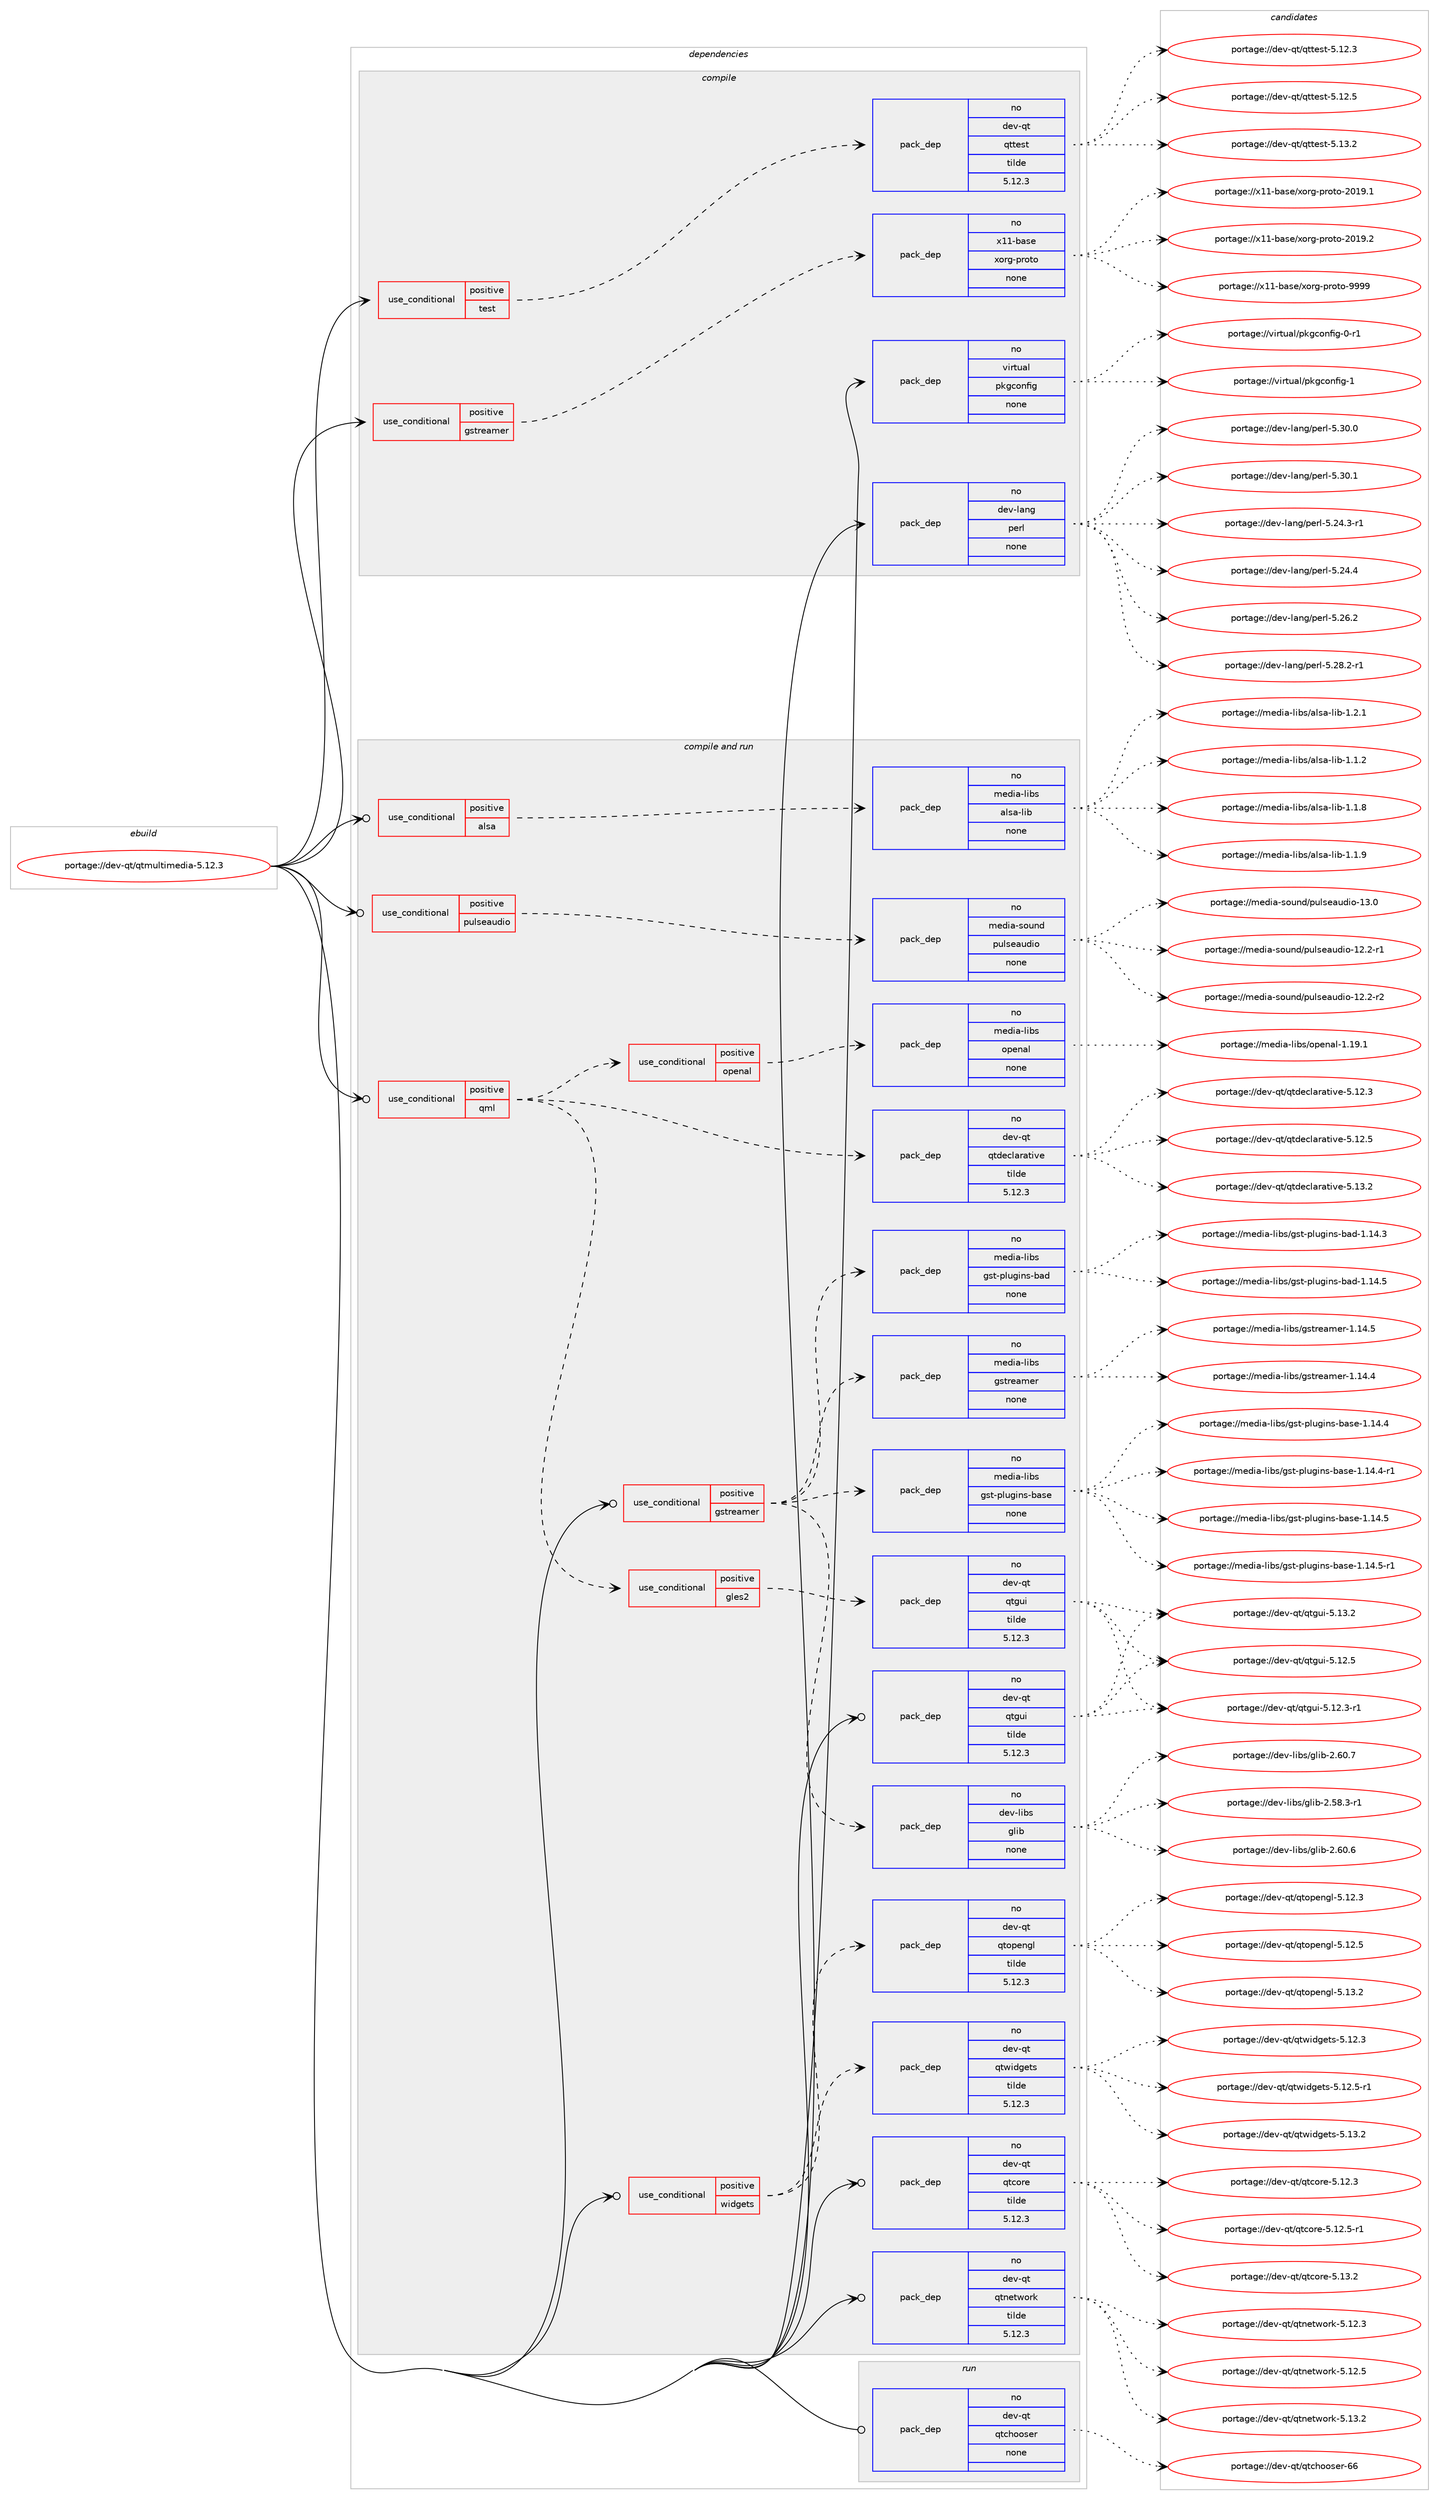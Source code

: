 digraph prolog {

# *************
# Graph options
# *************

newrank=true;
concentrate=true;
compound=true;
graph [rankdir=LR,fontname=Helvetica,fontsize=10,ranksep=1.5];#, ranksep=2.5, nodesep=0.2];
edge  [arrowhead=vee];
node  [fontname=Helvetica,fontsize=10];

# **********
# The ebuild
# **********

subgraph cluster_leftcol {
color=gray;
rank=same;
label=<<i>ebuild</i>>;
id [label="portage://dev-qt/qtmultimedia-5.12.3", color=red, width=4, href="../dev-qt/qtmultimedia-5.12.3.svg"];
}

# ****************
# The dependencies
# ****************

subgraph cluster_midcol {
color=gray;
label=<<i>dependencies</i>>;
subgraph cluster_compile {
fillcolor="#eeeeee";
style=filled;
label=<<i>compile</i>>;
subgraph cond41606 {
dependency181615 [label=<<TABLE BORDER="0" CELLBORDER="1" CELLSPACING="0" CELLPADDING="4"><TR><TD ROWSPAN="3" CELLPADDING="10">use_conditional</TD></TR><TR><TD>positive</TD></TR><TR><TD>gstreamer</TD></TR></TABLE>>, shape=none, color=red];
subgraph pack136594 {
dependency181616 [label=<<TABLE BORDER="0" CELLBORDER="1" CELLSPACING="0" CELLPADDING="4" WIDTH="220"><TR><TD ROWSPAN="6" CELLPADDING="30">pack_dep</TD></TR><TR><TD WIDTH="110">no</TD></TR><TR><TD>x11-base</TD></TR><TR><TD>xorg-proto</TD></TR><TR><TD>none</TD></TR><TR><TD></TD></TR></TABLE>>, shape=none, color=blue];
}
dependency181615:e -> dependency181616:w [weight=20,style="dashed",arrowhead="vee"];
}
id:e -> dependency181615:w [weight=20,style="solid",arrowhead="vee"];
subgraph cond41607 {
dependency181617 [label=<<TABLE BORDER="0" CELLBORDER="1" CELLSPACING="0" CELLPADDING="4"><TR><TD ROWSPAN="3" CELLPADDING="10">use_conditional</TD></TR><TR><TD>positive</TD></TR><TR><TD>test</TD></TR></TABLE>>, shape=none, color=red];
subgraph pack136595 {
dependency181618 [label=<<TABLE BORDER="0" CELLBORDER="1" CELLSPACING="0" CELLPADDING="4" WIDTH="220"><TR><TD ROWSPAN="6" CELLPADDING="30">pack_dep</TD></TR><TR><TD WIDTH="110">no</TD></TR><TR><TD>dev-qt</TD></TR><TR><TD>qttest</TD></TR><TR><TD>tilde</TD></TR><TR><TD>5.12.3</TD></TR></TABLE>>, shape=none, color=blue];
}
dependency181617:e -> dependency181618:w [weight=20,style="dashed",arrowhead="vee"];
}
id:e -> dependency181617:w [weight=20,style="solid",arrowhead="vee"];
subgraph pack136596 {
dependency181619 [label=<<TABLE BORDER="0" CELLBORDER="1" CELLSPACING="0" CELLPADDING="4" WIDTH="220"><TR><TD ROWSPAN="6" CELLPADDING="30">pack_dep</TD></TR><TR><TD WIDTH="110">no</TD></TR><TR><TD>dev-lang</TD></TR><TR><TD>perl</TD></TR><TR><TD>none</TD></TR><TR><TD></TD></TR></TABLE>>, shape=none, color=blue];
}
id:e -> dependency181619:w [weight=20,style="solid",arrowhead="vee"];
subgraph pack136597 {
dependency181620 [label=<<TABLE BORDER="0" CELLBORDER="1" CELLSPACING="0" CELLPADDING="4" WIDTH="220"><TR><TD ROWSPAN="6" CELLPADDING="30">pack_dep</TD></TR><TR><TD WIDTH="110">no</TD></TR><TR><TD>virtual</TD></TR><TR><TD>pkgconfig</TD></TR><TR><TD>none</TD></TR><TR><TD></TD></TR></TABLE>>, shape=none, color=blue];
}
id:e -> dependency181620:w [weight=20,style="solid",arrowhead="vee"];
}
subgraph cluster_compileandrun {
fillcolor="#eeeeee";
style=filled;
label=<<i>compile and run</i>>;
subgraph cond41608 {
dependency181621 [label=<<TABLE BORDER="0" CELLBORDER="1" CELLSPACING="0" CELLPADDING="4"><TR><TD ROWSPAN="3" CELLPADDING="10">use_conditional</TD></TR><TR><TD>positive</TD></TR><TR><TD>alsa</TD></TR></TABLE>>, shape=none, color=red];
subgraph pack136598 {
dependency181622 [label=<<TABLE BORDER="0" CELLBORDER="1" CELLSPACING="0" CELLPADDING="4" WIDTH="220"><TR><TD ROWSPAN="6" CELLPADDING="30">pack_dep</TD></TR><TR><TD WIDTH="110">no</TD></TR><TR><TD>media-libs</TD></TR><TR><TD>alsa-lib</TD></TR><TR><TD>none</TD></TR><TR><TD></TD></TR></TABLE>>, shape=none, color=blue];
}
dependency181621:e -> dependency181622:w [weight=20,style="dashed",arrowhead="vee"];
}
id:e -> dependency181621:w [weight=20,style="solid",arrowhead="odotvee"];
subgraph cond41609 {
dependency181623 [label=<<TABLE BORDER="0" CELLBORDER="1" CELLSPACING="0" CELLPADDING="4"><TR><TD ROWSPAN="3" CELLPADDING="10">use_conditional</TD></TR><TR><TD>positive</TD></TR><TR><TD>gstreamer</TD></TR></TABLE>>, shape=none, color=red];
subgraph pack136599 {
dependency181624 [label=<<TABLE BORDER="0" CELLBORDER="1" CELLSPACING="0" CELLPADDING="4" WIDTH="220"><TR><TD ROWSPAN="6" CELLPADDING="30">pack_dep</TD></TR><TR><TD WIDTH="110">no</TD></TR><TR><TD>dev-libs</TD></TR><TR><TD>glib</TD></TR><TR><TD>none</TD></TR><TR><TD></TD></TR></TABLE>>, shape=none, color=blue];
}
dependency181623:e -> dependency181624:w [weight=20,style="dashed",arrowhead="vee"];
subgraph pack136600 {
dependency181625 [label=<<TABLE BORDER="0" CELLBORDER="1" CELLSPACING="0" CELLPADDING="4" WIDTH="220"><TR><TD ROWSPAN="6" CELLPADDING="30">pack_dep</TD></TR><TR><TD WIDTH="110">no</TD></TR><TR><TD>media-libs</TD></TR><TR><TD>gstreamer</TD></TR><TR><TD>none</TD></TR><TR><TD></TD></TR></TABLE>>, shape=none, color=blue];
}
dependency181623:e -> dependency181625:w [weight=20,style="dashed",arrowhead="vee"];
subgraph pack136601 {
dependency181626 [label=<<TABLE BORDER="0" CELLBORDER="1" CELLSPACING="0" CELLPADDING="4" WIDTH="220"><TR><TD ROWSPAN="6" CELLPADDING="30">pack_dep</TD></TR><TR><TD WIDTH="110">no</TD></TR><TR><TD>media-libs</TD></TR><TR><TD>gst-plugins-bad</TD></TR><TR><TD>none</TD></TR><TR><TD></TD></TR></TABLE>>, shape=none, color=blue];
}
dependency181623:e -> dependency181626:w [weight=20,style="dashed",arrowhead="vee"];
subgraph pack136602 {
dependency181627 [label=<<TABLE BORDER="0" CELLBORDER="1" CELLSPACING="0" CELLPADDING="4" WIDTH="220"><TR><TD ROWSPAN="6" CELLPADDING="30">pack_dep</TD></TR><TR><TD WIDTH="110">no</TD></TR><TR><TD>media-libs</TD></TR><TR><TD>gst-plugins-base</TD></TR><TR><TD>none</TD></TR><TR><TD></TD></TR></TABLE>>, shape=none, color=blue];
}
dependency181623:e -> dependency181627:w [weight=20,style="dashed",arrowhead="vee"];
}
id:e -> dependency181623:w [weight=20,style="solid",arrowhead="odotvee"];
subgraph cond41610 {
dependency181628 [label=<<TABLE BORDER="0" CELLBORDER="1" CELLSPACING="0" CELLPADDING="4"><TR><TD ROWSPAN="3" CELLPADDING="10">use_conditional</TD></TR><TR><TD>positive</TD></TR><TR><TD>pulseaudio</TD></TR></TABLE>>, shape=none, color=red];
subgraph pack136603 {
dependency181629 [label=<<TABLE BORDER="0" CELLBORDER="1" CELLSPACING="0" CELLPADDING="4" WIDTH="220"><TR><TD ROWSPAN="6" CELLPADDING="30">pack_dep</TD></TR><TR><TD WIDTH="110">no</TD></TR><TR><TD>media-sound</TD></TR><TR><TD>pulseaudio</TD></TR><TR><TD>none</TD></TR><TR><TD></TD></TR></TABLE>>, shape=none, color=blue];
}
dependency181628:e -> dependency181629:w [weight=20,style="dashed",arrowhead="vee"];
}
id:e -> dependency181628:w [weight=20,style="solid",arrowhead="odotvee"];
subgraph cond41611 {
dependency181630 [label=<<TABLE BORDER="0" CELLBORDER="1" CELLSPACING="0" CELLPADDING="4"><TR><TD ROWSPAN="3" CELLPADDING="10">use_conditional</TD></TR><TR><TD>positive</TD></TR><TR><TD>qml</TD></TR></TABLE>>, shape=none, color=red];
subgraph pack136604 {
dependency181631 [label=<<TABLE BORDER="0" CELLBORDER="1" CELLSPACING="0" CELLPADDING="4" WIDTH="220"><TR><TD ROWSPAN="6" CELLPADDING="30">pack_dep</TD></TR><TR><TD WIDTH="110">no</TD></TR><TR><TD>dev-qt</TD></TR><TR><TD>qtdeclarative</TD></TR><TR><TD>tilde</TD></TR><TR><TD>5.12.3</TD></TR></TABLE>>, shape=none, color=blue];
}
dependency181630:e -> dependency181631:w [weight=20,style="dashed",arrowhead="vee"];
subgraph cond41612 {
dependency181632 [label=<<TABLE BORDER="0" CELLBORDER="1" CELLSPACING="0" CELLPADDING="4"><TR><TD ROWSPAN="3" CELLPADDING="10">use_conditional</TD></TR><TR><TD>positive</TD></TR><TR><TD>gles2</TD></TR></TABLE>>, shape=none, color=red];
subgraph pack136605 {
dependency181633 [label=<<TABLE BORDER="0" CELLBORDER="1" CELLSPACING="0" CELLPADDING="4" WIDTH="220"><TR><TD ROWSPAN="6" CELLPADDING="30">pack_dep</TD></TR><TR><TD WIDTH="110">no</TD></TR><TR><TD>dev-qt</TD></TR><TR><TD>qtgui</TD></TR><TR><TD>tilde</TD></TR><TR><TD>5.12.3</TD></TR></TABLE>>, shape=none, color=blue];
}
dependency181632:e -> dependency181633:w [weight=20,style="dashed",arrowhead="vee"];
}
dependency181630:e -> dependency181632:w [weight=20,style="dashed",arrowhead="vee"];
subgraph cond41613 {
dependency181634 [label=<<TABLE BORDER="0" CELLBORDER="1" CELLSPACING="0" CELLPADDING="4"><TR><TD ROWSPAN="3" CELLPADDING="10">use_conditional</TD></TR><TR><TD>positive</TD></TR><TR><TD>openal</TD></TR></TABLE>>, shape=none, color=red];
subgraph pack136606 {
dependency181635 [label=<<TABLE BORDER="0" CELLBORDER="1" CELLSPACING="0" CELLPADDING="4" WIDTH="220"><TR><TD ROWSPAN="6" CELLPADDING="30">pack_dep</TD></TR><TR><TD WIDTH="110">no</TD></TR><TR><TD>media-libs</TD></TR><TR><TD>openal</TD></TR><TR><TD>none</TD></TR><TR><TD></TD></TR></TABLE>>, shape=none, color=blue];
}
dependency181634:e -> dependency181635:w [weight=20,style="dashed",arrowhead="vee"];
}
dependency181630:e -> dependency181634:w [weight=20,style="dashed",arrowhead="vee"];
}
id:e -> dependency181630:w [weight=20,style="solid",arrowhead="odotvee"];
subgraph cond41614 {
dependency181636 [label=<<TABLE BORDER="0" CELLBORDER="1" CELLSPACING="0" CELLPADDING="4"><TR><TD ROWSPAN="3" CELLPADDING="10">use_conditional</TD></TR><TR><TD>positive</TD></TR><TR><TD>widgets</TD></TR></TABLE>>, shape=none, color=red];
subgraph pack136607 {
dependency181637 [label=<<TABLE BORDER="0" CELLBORDER="1" CELLSPACING="0" CELLPADDING="4" WIDTH="220"><TR><TD ROWSPAN="6" CELLPADDING="30">pack_dep</TD></TR><TR><TD WIDTH="110">no</TD></TR><TR><TD>dev-qt</TD></TR><TR><TD>qtopengl</TD></TR><TR><TD>tilde</TD></TR><TR><TD>5.12.3</TD></TR></TABLE>>, shape=none, color=blue];
}
dependency181636:e -> dependency181637:w [weight=20,style="dashed",arrowhead="vee"];
subgraph pack136608 {
dependency181638 [label=<<TABLE BORDER="0" CELLBORDER="1" CELLSPACING="0" CELLPADDING="4" WIDTH="220"><TR><TD ROWSPAN="6" CELLPADDING="30">pack_dep</TD></TR><TR><TD WIDTH="110">no</TD></TR><TR><TD>dev-qt</TD></TR><TR><TD>qtwidgets</TD></TR><TR><TD>tilde</TD></TR><TR><TD>5.12.3</TD></TR></TABLE>>, shape=none, color=blue];
}
dependency181636:e -> dependency181638:w [weight=20,style="dashed",arrowhead="vee"];
}
id:e -> dependency181636:w [weight=20,style="solid",arrowhead="odotvee"];
subgraph pack136609 {
dependency181639 [label=<<TABLE BORDER="0" CELLBORDER="1" CELLSPACING="0" CELLPADDING="4" WIDTH="220"><TR><TD ROWSPAN="6" CELLPADDING="30">pack_dep</TD></TR><TR><TD WIDTH="110">no</TD></TR><TR><TD>dev-qt</TD></TR><TR><TD>qtcore</TD></TR><TR><TD>tilde</TD></TR><TR><TD>5.12.3</TD></TR></TABLE>>, shape=none, color=blue];
}
id:e -> dependency181639:w [weight=20,style="solid",arrowhead="odotvee"];
subgraph pack136610 {
dependency181640 [label=<<TABLE BORDER="0" CELLBORDER="1" CELLSPACING="0" CELLPADDING="4" WIDTH="220"><TR><TD ROWSPAN="6" CELLPADDING="30">pack_dep</TD></TR><TR><TD WIDTH="110">no</TD></TR><TR><TD>dev-qt</TD></TR><TR><TD>qtgui</TD></TR><TR><TD>tilde</TD></TR><TR><TD>5.12.3</TD></TR></TABLE>>, shape=none, color=blue];
}
id:e -> dependency181640:w [weight=20,style="solid",arrowhead="odotvee"];
subgraph pack136611 {
dependency181641 [label=<<TABLE BORDER="0" CELLBORDER="1" CELLSPACING="0" CELLPADDING="4" WIDTH="220"><TR><TD ROWSPAN="6" CELLPADDING="30">pack_dep</TD></TR><TR><TD WIDTH="110">no</TD></TR><TR><TD>dev-qt</TD></TR><TR><TD>qtnetwork</TD></TR><TR><TD>tilde</TD></TR><TR><TD>5.12.3</TD></TR></TABLE>>, shape=none, color=blue];
}
id:e -> dependency181641:w [weight=20,style="solid",arrowhead="odotvee"];
}
subgraph cluster_run {
fillcolor="#eeeeee";
style=filled;
label=<<i>run</i>>;
subgraph pack136612 {
dependency181642 [label=<<TABLE BORDER="0" CELLBORDER="1" CELLSPACING="0" CELLPADDING="4" WIDTH="220"><TR><TD ROWSPAN="6" CELLPADDING="30">pack_dep</TD></TR><TR><TD WIDTH="110">no</TD></TR><TR><TD>dev-qt</TD></TR><TR><TD>qtchooser</TD></TR><TR><TD>none</TD></TR><TR><TD></TD></TR></TABLE>>, shape=none, color=blue];
}
id:e -> dependency181642:w [weight=20,style="solid",arrowhead="odot"];
}
}

# **************
# The candidates
# **************

subgraph cluster_choices {
rank=same;
color=gray;
label=<<i>candidates</i>>;

subgraph choice136594 {
color=black;
nodesep=1;
choiceportage1204949459897115101471201111141034511211411111611145504849574649 [label="portage://x11-base/xorg-proto-2019.1", color=red, width=4,href="../x11-base/xorg-proto-2019.1.svg"];
choiceportage1204949459897115101471201111141034511211411111611145504849574650 [label="portage://x11-base/xorg-proto-2019.2", color=red, width=4,href="../x11-base/xorg-proto-2019.2.svg"];
choiceportage120494945989711510147120111114103451121141111161114557575757 [label="portage://x11-base/xorg-proto-9999", color=red, width=4,href="../x11-base/xorg-proto-9999.svg"];
dependency181616:e -> choiceportage1204949459897115101471201111141034511211411111611145504849574649:w [style=dotted,weight="100"];
dependency181616:e -> choiceportage1204949459897115101471201111141034511211411111611145504849574650:w [style=dotted,weight="100"];
dependency181616:e -> choiceportage120494945989711510147120111114103451121141111161114557575757:w [style=dotted,weight="100"];
}
subgraph choice136595 {
color=black;
nodesep=1;
choiceportage100101118451131164711311611610111511645534649504651 [label="portage://dev-qt/qttest-5.12.3", color=red, width=4,href="../dev-qt/qttest-5.12.3.svg"];
choiceportage100101118451131164711311611610111511645534649504653 [label="portage://dev-qt/qttest-5.12.5", color=red, width=4,href="../dev-qt/qttest-5.12.5.svg"];
choiceportage100101118451131164711311611610111511645534649514650 [label="portage://dev-qt/qttest-5.13.2", color=red, width=4,href="../dev-qt/qttest-5.13.2.svg"];
dependency181618:e -> choiceportage100101118451131164711311611610111511645534649504651:w [style=dotted,weight="100"];
dependency181618:e -> choiceportage100101118451131164711311611610111511645534649504653:w [style=dotted,weight="100"];
dependency181618:e -> choiceportage100101118451131164711311611610111511645534649514650:w [style=dotted,weight="100"];
}
subgraph choice136596 {
color=black;
nodesep=1;
choiceportage100101118451089711010347112101114108455346505246514511449 [label="portage://dev-lang/perl-5.24.3-r1", color=red, width=4,href="../dev-lang/perl-5.24.3-r1.svg"];
choiceportage10010111845108971101034711210111410845534650524652 [label="portage://dev-lang/perl-5.24.4", color=red, width=4,href="../dev-lang/perl-5.24.4.svg"];
choiceportage10010111845108971101034711210111410845534650544650 [label="portage://dev-lang/perl-5.26.2", color=red, width=4,href="../dev-lang/perl-5.26.2.svg"];
choiceportage100101118451089711010347112101114108455346505646504511449 [label="portage://dev-lang/perl-5.28.2-r1", color=red, width=4,href="../dev-lang/perl-5.28.2-r1.svg"];
choiceportage10010111845108971101034711210111410845534651484648 [label="portage://dev-lang/perl-5.30.0", color=red, width=4,href="../dev-lang/perl-5.30.0.svg"];
choiceportage10010111845108971101034711210111410845534651484649 [label="portage://dev-lang/perl-5.30.1", color=red, width=4,href="../dev-lang/perl-5.30.1.svg"];
dependency181619:e -> choiceportage100101118451089711010347112101114108455346505246514511449:w [style=dotted,weight="100"];
dependency181619:e -> choiceportage10010111845108971101034711210111410845534650524652:w [style=dotted,weight="100"];
dependency181619:e -> choiceportage10010111845108971101034711210111410845534650544650:w [style=dotted,weight="100"];
dependency181619:e -> choiceportage100101118451089711010347112101114108455346505646504511449:w [style=dotted,weight="100"];
dependency181619:e -> choiceportage10010111845108971101034711210111410845534651484648:w [style=dotted,weight="100"];
dependency181619:e -> choiceportage10010111845108971101034711210111410845534651484649:w [style=dotted,weight="100"];
}
subgraph choice136597 {
color=black;
nodesep=1;
choiceportage11810511411611797108471121071039911111010210510345484511449 [label="portage://virtual/pkgconfig-0-r1", color=red, width=4,href="../virtual/pkgconfig-0-r1.svg"];
choiceportage1181051141161179710847112107103991111101021051034549 [label="portage://virtual/pkgconfig-1", color=red, width=4,href="../virtual/pkgconfig-1.svg"];
dependency181620:e -> choiceportage11810511411611797108471121071039911111010210510345484511449:w [style=dotted,weight="100"];
dependency181620:e -> choiceportage1181051141161179710847112107103991111101021051034549:w [style=dotted,weight="100"];
}
subgraph choice136598 {
color=black;
nodesep=1;
choiceportage1091011001059745108105981154797108115974510810598454946494650 [label="portage://media-libs/alsa-lib-1.1.2", color=red, width=4,href="../media-libs/alsa-lib-1.1.2.svg"];
choiceportage1091011001059745108105981154797108115974510810598454946494656 [label="portage://media-libs/alsa-lib-1.1.8", color=red, width=4,href="../media-libs/alsa-lib-1.1.8.svg"];
choiceportage1091011001059745108105981154797108115974510810598454946494657 [label="portage://media-libs/alsa-lib-1.1.9", color=red, width=4,href="../media-libs/alsa-lib-1.1.9.svg"];
choiceportage1091011001059745108105981154797108115974510810598454946504649 [label="portage://media-libs/alsa-lib-1.2.1", color=red, width=4,href="../media-libs/alsa-lib-1.2.1.svg"];
dependency181622:e -> choiceportage1091011001059745108105981154797108115974510810598454946494650:w [style=dotted,weight="100"];
dependency181622:e -> choiceportage1091011001059745108105981154797108115974510810598454946494656:w [style=dotted,weight="100"];
dependency181622:e -> choiceportage1091011001059745108105981154797108115974510810598454946494657:w [style=dotted,weight="100"];
dependency181622:e -> choiceportage1091011001059745108105981154797108115974510810598454946504649:w [style=dotted,weight="100"];
}
subgraph choice136599 {
color=black;
nodesep=1;
choiceportage10010111845108105981154710310810598455046535646514511449 [label="portage://dev-libs/glib-2.58.3-r1", color=red, width=4,href="../dev-libs/glib-2.58.3-r1.svg"];
choiceportage1001011184510810598115471031081059845504654484654 [label="portage://dev-libs/glib-2.60.6", color=red, width=4,href="../dev-libs/glib-2.60.6.svg"];
choiceportage1001011184510810598115471031081059845504654484655 [label="portage://dev-libs/glib-2.60.7", color=red, width=4,href="../dev-libs/glib-2.60.7.svg"];
dependency181624:e -> choiceportage10010111845108105981154710310810598455046535646514511449:w [style=dotted,weight="100"];
dependency181624:e -> choiceportage1001011184510810598115471031081059845504654484654:w [style=dotted,weight="100"];
dependency181624:e -> choiceportage1001011184510810598115471031081059845504654484655:w [style=dotted,weight="100"];
}
subgraph choice136600 {
color=black;
nodesep=1;
choiceportage109101100105974510810598115471031151161141019710910111445494649524652 [label="portage://media-libs/gstreamer-1.14.4", color=red, width=4,href="../media-libs/gstreamer-1.14.4.svg"];
choiceportage109101100105974510810598115471031151161141019710910111445494649524653 [label="portage://media-libs/gstreamer-1.14.5", color=red, width=4,href="../media-libs/gstreamer-1.14.5.svg"];
dependency181625:e -> choiceportage109101100105974510810598115471031151161141019710910111445494649524652:w [style=dotted,weight="100"];
dependency181625:e -> choiceportage109101100105974510810598115471031151161141019710910111445494649524653:w [style=dotted,weight="100"];
}
subgraph choice136601 {
color=black;
nodesep=1;
choiceportage109101100105974510810598115471031151164511210811710310511011545989710045494649524651 [label="portage://media-libs/gst-plugins-bad-1.14.3", color=red, width=4,href="../media-libs/gst-plugins-bad-1.14.3.svg"];
choiceportage109101100105974510810598115471031151164511210811710310511011545989710045494649524653 [label="portage://media-libs/gst-plugins-bad-1.14.5", color=red, width=4,href="../media-libs/gst-plugins-bad-1.14.5.svg"];
dependency181626:e -> choiceportage109101100105974510810598115471031151164511210811710310511011545989710045494649524651:w [style=dotted,weight="100"];
dependency181626:e -> choiceportage109101100105974510810598115471031151164511210811710310511011545989710045494649524653:w [style=dotted,weight="100"];
}
subgraph choice136602 {
color=black;
nodesep=1;
choiceportage109101100105974510810598115471031151164511210811710310511011545989711510145494649524652 [label="portage://media-libs/gst-plugins-base-1.14.4", color=red, width=4,href="../media-libs/gst-plugins-base-1.14.4.svg"];
choiceportage1091011001059745108105981154710311511645112108117103105110115459897115101454946495246524511449 [label="portage://media-libs/gst-plugins-base-1.14.4-r1", color=red, width=4,href="../media-libs/gst-plugins-base-1.14.4-r1.svg"];
choiceportage109101100105974510810598115471031151164511210811710310511011545989711510145494649524653 [label="portage://media-libs/gst-plugins-base-1.14.5", color=red, width=4,href="../media-libs/gst-plugins-base-1.14.5.svg"];
choiceportage1091011001059745108105981154710311511645112108117103105110115459897115101454946495246534511449 [label="portage://media-libs/gst-plugins-base-1.14.5-r1", color=red, width=4,href="../media-libs/gst-plugins-base-1.14.5-r1.svg"];
dependency181627:e -> choiceportage109101100105974510810598115471031151164511210811710310511011545989711510145494649524652:w [style=dotted,weight="100"];
dependency181627:e -> choiceportage1091011001059745108105981154710311511645112108117103105110115459897115101454946495246524511449:w [style=dotted,weight="100"];
dependency181627:e -> choiceportage109101100105974510810598115471031151164511210811710310511011545989711510145494649524653:w [style=dotted,weight="100"];
dependency181627:e -> choiceportage1091011001059745108105981154710311511645112108117103105110115459897115101454946495246534511449:w [style=dotted,weight="100"];
}
subgraph choice136603 {
color=black;
nodesep=1;
choiceportage1091011001059745115111117110100471121171081151019711710010511145495046504511449 [label="portage://media-sound/pulseaudio-12.2-r1", color=red, width=4,href="../media-sound/pulseaudio-12.2-r1.svg"];
choiceportage1091011001059745115111117110100471121171081151019711710010511145495046504511450 [label="portage://media-sound/pulseaudio-12.2-r2", color=red, width=4,href="../media-sound/pulseaudio-12.2-r2.svg"];
choiceportage109101100105974511511111711010047112117108115101971171001051114549514648 [label="portage://media-sound/pulseaudio-13.0", color=red, width=4,href="../media-sound/pulseaudio-13.0.svg"];
dependency181629:e -> choiceportage1091011001059745115111117110100471121171081151019711710010511145495046504511449:w [style=dotted,weight="100"];
dependency181629:e -> choiceportage1091011001059745115111117110100471121171081151019711710010511145495046504511450:w [style=dotted,weight="100"];
dependency181629:e -> choiceportage109101100105974511511111711010047112117108115101971171001051114549514648:w [style=dotted,weight="100"];
}
subgraph choice136604 {
color=black;
nodesep=1;
choiceportage100101118451131164711311610010199108971149711610511810145534649504651 [label="portage://dev-qt/qtdeclarative-5.12.3", color=red, width=4,href="../dev-qt/qtdeclarative-5.12.3.svg"];
choiceportage100101118451131164711311610010199108971149711610511810145534649504653 [label="portage://dev-qt/qtdeclarative-5.12.5", color=red, width=4,href="../dev-qt/qtdeclarative-5.12.5.svg"];
choiceportage100101118451131164711311610010199108971149711610511810145534649514650 [label="portage://dev-qt/qtdeclarative-5.13.2", color=red, width=4,href="../dev-qt/qtdeclarative-5.13.2.svg"];
dependency181631:e -> choiceportage100101118451131164711311610010199108971149711610511810145534649504651:w [style=dotted,weight="100"];
dependency181631:e -> choiceportage100101118451131164711311610010199108971149711610511810145534649504653:w [style=dotted,weight="100"];
dependency181631:e -> choiceportage100101118451131164711311610010199108971149711610511810145534649514650:w [style=dotted,weight="100"];
}
subgraph choice136605 {
color=black;
nodesep=1;
choiceportage1001011184511311647113116103117105455346495046514511449 [label="portage://dev-qt/qtgui-5.12.3-r1", color=red, width=4,href="../dev-qt/qtgui-5.12.3-r1.svg"];
choiceportage100101118451131164711311610311710545534649504653 [label="portage://dev-qt/qtgui-5.12.5", color=red, width=4,href="../dev-qt/qtgui-5.12.5.svg"];
choiceportage100101118451131164711311610311710545534649514650 [label="portage://dev-qt/qtgui-5.13.2", color=red, width=4,href="../dev-qt/qtgui-5.13.2.svg"];
dependency181633:e -> choiceportage1001011184511311647113116103117105455346495046514511449:w [style=dotted,weight="100"];
dependency181633:e -> choiceportage100101118451131164711311610311710545534649504653:w [style=dotted,weight="100"];
dependency181633:e -> choiceportage100101118451131164711311610311710545534649514650:w [style=dotted,weight="100"];
}
subgraph choice136606 {
color=black;
nodesep=1;
choiceportage109101100105974510810598115471111121011109710845494649574649 [label="portage://media-libs/openal-1.19.1", color=red, width=4,href="../media-libs/openal-1.19.1.svg"];
dependency181635:e -> choiceportage109101100105974510810598115471111121011109710845494649574649:w [style=dotted,weight="100"];
}
subgraph choice136607 {
color=black;
nodesep=1;
choiceportage100101118451131164711311611111210111010310845534649504651 [label="portage://dev-qt/qtopengl-5.12.3", color=red, width=4,href="../dev-qt/qtopengl-5.12.3.svg"];
choiceportage100101118451131164711311611111210111010310845534649504653 [label="portage://dev-qt/qtopengl-5.12.5", color=red, width=4,href="../dev-qt/qtopengl-5.12.5.svg"];
choiceportage100101118451131164711311611111210111010310845534649514650 [label="portage://dev-qt/qtopengl-5.13.2", color=red, width=4,href="../dev-qt/qtopengl-5.13.2.svg"];
dependency181637:e -> choiceportage100101118451131164711311611111210111010310845534649504651:w [style=dotted,weight="100"];
dependency181637:e -> choiceportage100101118451131164711311611111210111010310845534649504653:w [style=dotted,weight="100"];
dependency181637:e -> choiceportage100101118451131164711311611111210111010310845534649514650:w [style=dotted,weight="100"];
}
subgraph choice136608 {
color=black;
nodesep=1;
choiceportage100101118451131164711311611910510010310111611545534649504651 [label="portage://dev-qt/qtwidgets-5.12.3", color=red, width=4,href="../dev-qt/qtwidgets-5.12.3.svg"];
choiceportage1001011184511311647113116119105100103101116115455346495046534511449 [label="portage://dev-qt/qtwidgets-5.12.5-r1", color=red, width=4,href="../dev-qt/qtwidgets-5.12.5-r1.svg"];
choiceportage100101118451131164711311611910510010310111611545534649514650 [label="portage://dev-qt/qtwidgets-5.13.2", color=red, width=4,href="../dev-qt/qtwidgets-5.13.2.svg"];
dependency181638:e -> choiceportage100101118451131164711311611910510010310111611545534649504651:w [style=dotted,weight="100"];
dependency181638:e -> choiceportage1001011184511311647113116119105100103101116115455346495046534511449:w [style=dotted,weight="100"];
dependency181638:e -> choiceportage100101118451131164711311611910510010310111611545534649514650:w [style=dotted,weight="100"];
}
subgraph choice136609 {
color=black;
nodesep=1;
choiceportage10010111845113116471131169911111410145534649504651 [label="portage://dev-qt/qtcore-5.12.3", color=red, width=4,href="../dev-qt/qtcore-5.12.3.svg"];
choiceportage100101118451131164711311699111114101455346495046534511449 [label="portage://dev-qt/qtcore-5.12.5-r1", color=red, width=4,href="../dev-qt/qtcore-5.12.5-r1.svg"];
choiceportage10010111845113116471131169911111410145534649514650 [label="portage://dev-qt/qtcore-5.13.2", color=red, width=4,href="../dev-qt/qtcore-5.13.2.svg"];
dependency181639:e -> choiceportage10010111845113116471131169911111410145534649504651:w [style=dotted,weight="100"];
dependency181639:e -> choiceportage100101118451131164711311699111114101455346495046534511449:w [style=dotted,weight="100"];
dependency181639:e -> choiceportage10010111845113116471131169911111410145534649514650:w [style=dotted,weight="100"];
}
subgraph choice136610 {
color=black;
nodesep=1;
choiceportage1001011184511311647113116103117105455346495046514511449 [label="portage://dev-qt/qtgui-5.12.3-r1", color=red, width=4,href="../dev-qt/qtgui-5.12.3-r1.svg"];
choiceportage100101118451131164711311610311710545534649504653 [label="portage://dev-qt/qtgui-5.12.5", color=red, width=4,href="../dev-qt/qtgui-5.12.5.svg"];
choiceportage100101118451131164711311610311710545534649514650 [label="portage://dev-qt/qtgui-5.13.2", color=red, width=4,href="../dev-qt/qtgui-5.13.2.svg"];
dependency181640:e -> choiceportage1001011184511311647113116103117105455346495046514511449:w [style=dotted,weight="100"];
dependency181640:e -> choiceportage100101118451131164711311610311710545534649504653:w [style=dotted,weight="100"];
dependency181640:e -> choiceportage100101118451131164711311610311710545534649514650:w [style=dotted,weight="100"];
}
subgraph choice136611 {
color=black;
nodesep=1;
choiceportage100101118451131164711311611010111611911111410745534649504651 [label="portage://dev-qt/qtnetwork-5.12.3", color=red, width=4,href="../dev-qt/qtnetwork-5.12.3.svg"];
choiceportage100101118451131164711311611010111611911111410745534649504653 [label="portage://dev-qt/qtnetwork-5.12.5", color=red, width=4,href="../dev-qt/qtnetwork-5.12.5.svg"];
choiceportage100101118451131164711311611010111611911111410745534649514650 [label="portage://dev-qt/qtnetwork-5.13.2", color=red, width=4,href="../dev-qt/qtnetwork-5.13.2.svg"];
dependency181641:e -> choiceportage100101118451131164711311611010111611911111410745534649504651:w [style=dotted,weight="100"];
dependency181641:e -> choiceportage100101118451131164711311611010111611911111410745534649504653:w [style=dotted,weight="100"];
dependency181641:e -> choiceportage100101118451131164711311611010111611911111410745534649514650:w [style=dotted,weight="100"];
}
subgraph choice136612 {
color=black;
nodesep=1;
choiceportage100101118451131164711311699104111111115101114455454 [label="portage://dev-qt/qtchooser-66", color=red, width=4,href="../dev-qt/qtchooser-66.svg"];
dependency181642:e -> choiceportage100101118451131164711311699104111111115101114455454:w [style=dotted,weight="100"];
}
}

}
